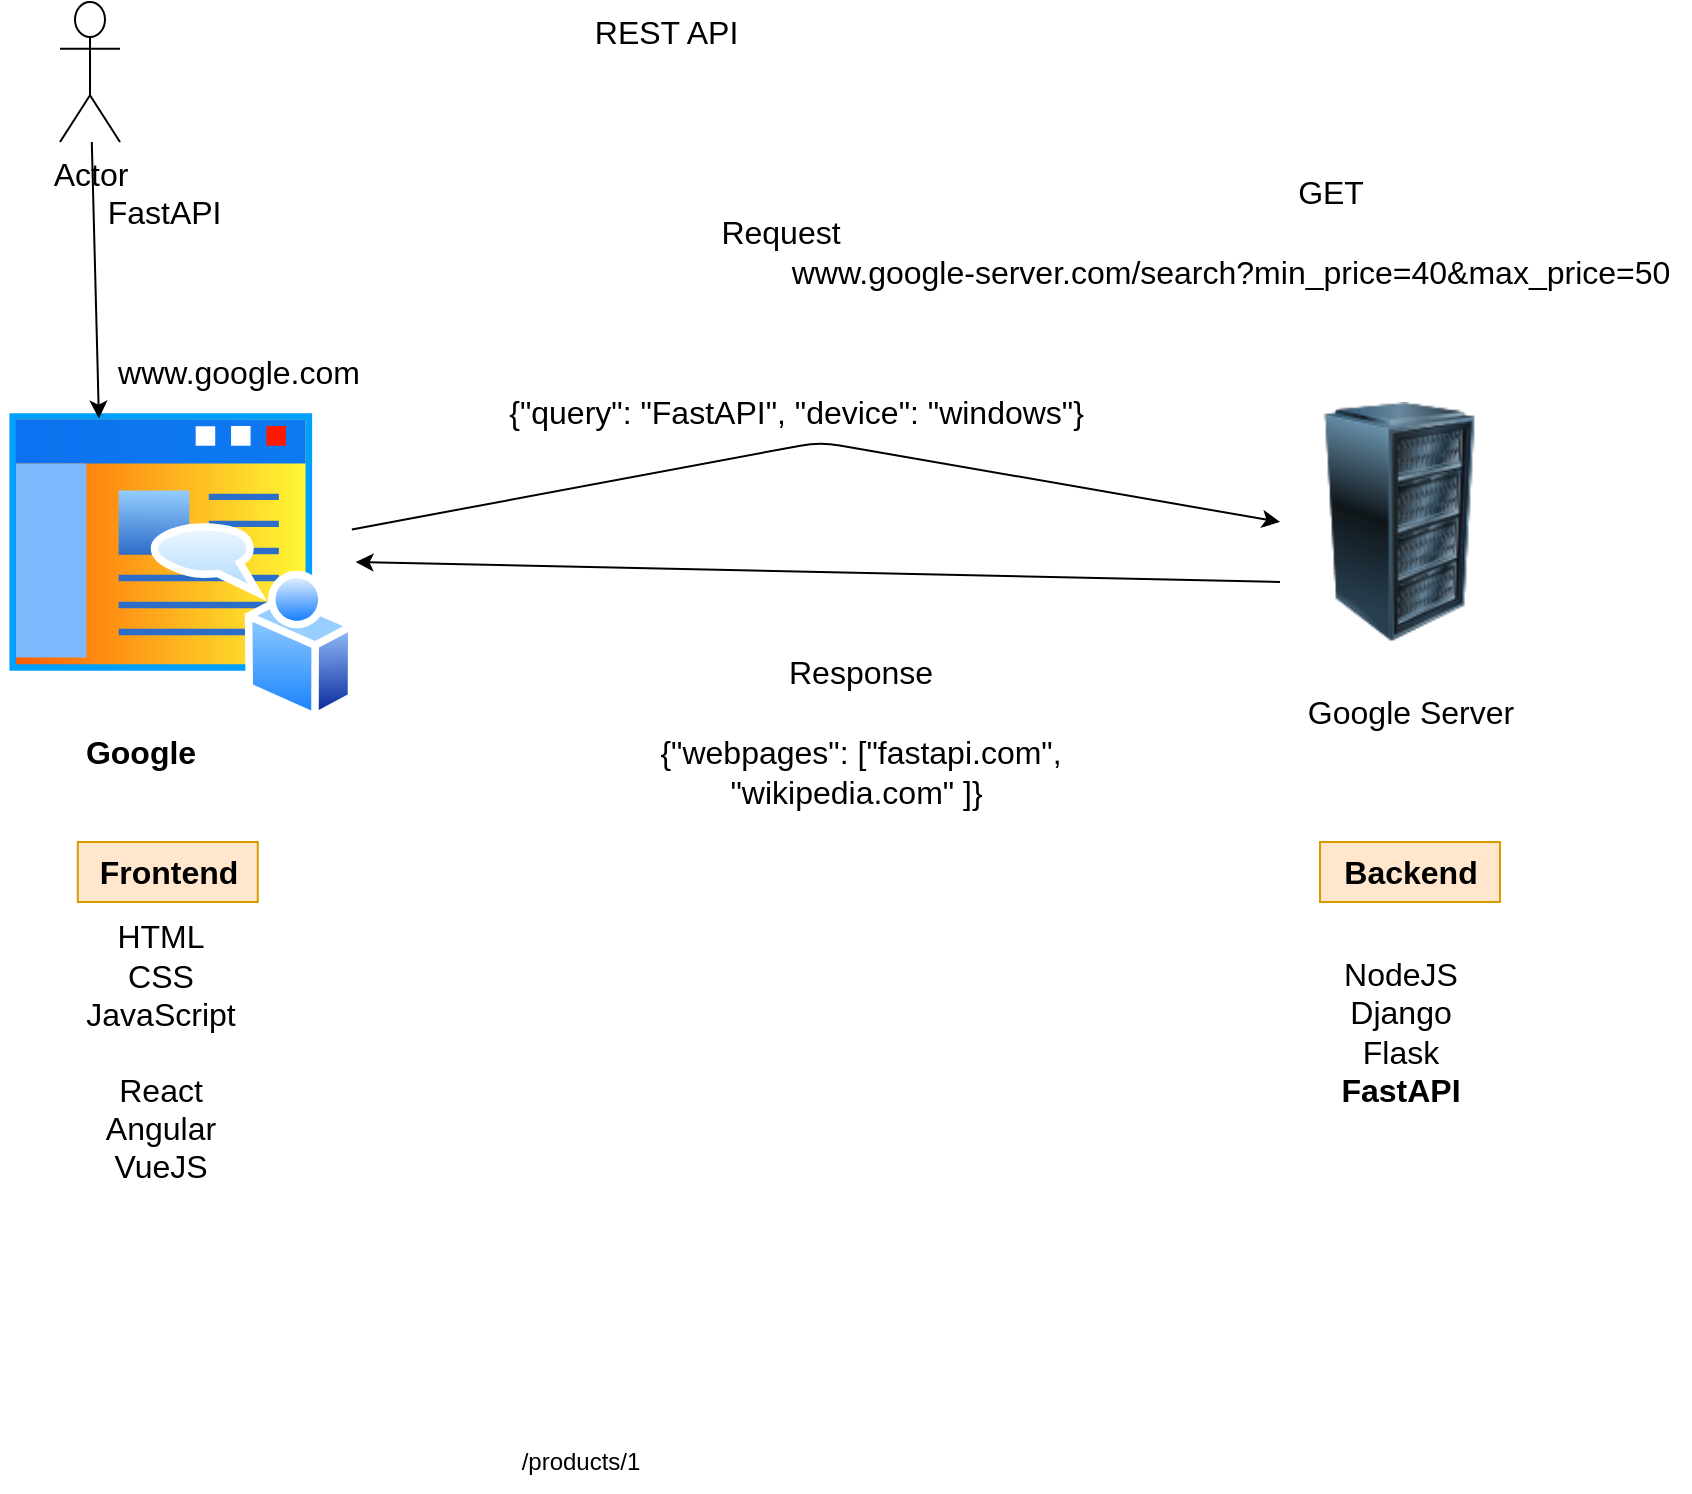 <mxfile>
    <diagram id="GtJbFCxSYVvhqRr7pv9u" name="Page-1">
        <mxGraphModel dx="290" dy="478" grid="1" gridSize="10" guides="1" tooltips="1" connect="1" arrows="1" fold="1" page="1" pageScale="1" pageWidth="850" pageHeight="1100" math="0" shadow="0">
            <root>
                <mxCell id="0"/>
                <mxCell id="1" parent="0"/>
                <mxCell id="14" style="edgeStyle=none;html=1;entryX=0;entryY=0.5;entryDx=0;entryDy=0;fontSize=16;" parent="1" source="5" target="12" edge="1">
                    <mxGeometry relative="1" as="geometry">
                        <Array as="points">
                            <mxPoint x="450" y="280"/>
                        </Array>
                    </mxGeometry>
                </mxCell>
                <mxCell id="5" value="" style="aspect=fixed;perimeter=ellipsePerimeter;html=1;align=center;shadow=0;dashed=0;spacingTop=3;image;image=img/lib/active_directory/home_page.svg;" parent="1" vertex="1">
                    <mxGeometry x="40" y="260" width="177.78" height="160" as="geometry"/>
                </mxCell>
                <mxCell id="6" value="&lt;b&gt;&lt;font style=&quot;font-size: 16px;&quot;&gt;Google&lt;/font&gt;&lt;/b&gt;" style="text;html=1;align=center;verticalAlign=middle;resizable=0;points=[];autosize=1;strokeColor=none;fillColor=none;" parent="1" vertex="1">
                    <mxGeometry x="70" y="420" width="80" height="30" as="geometry"/>
                </mxCell>
                <mxCell id="8" style="edgeStyle=none;html=1;entryX=0.25;entryY=0;entryDx=0;entryDy=0;fontSize=16;" parent="1" source="7" target="5" edge="1">
                    <mxGeometry relative="1" as="geometry"/>
                </mxCell>
                <mxCell id="7" value="Actor" style="shape=umlActor;verticalLabelPosition=bottom;verticalAlign=top;html=1;outlineConnect=0;fontSize=16;" parent="1" vertex="1">
                    <mxGeometry x="70" y="60" width="30" height="70" as="geometry"/>
                </mxCell>
                <mxCell id="11" value="FastAPI&amp;nbsp;" style="text;html=1;align=center;verticalAlign=middle;resizable=0;points=[];autosize=1;strokeColor=none;fillColor=none;fontSize=16;" parent="1" vertex="1">
                    <mxGeometry x="83.89" y="150" width="80" height="30" as="geometry"/>
                </mxCell>
                <mxCell id="18" style="edgeStyle=none;html=1;exitX=0;exitY=0.75;exitDx=0;exitDy=0;entryX=1;entryY=0.5;entryDx=0;entryDy=0;fontSize=16;" parent="1" source="12" target="5" edge="1">
                    <mxGeometry relative="1" as="geometry"/>
                </mxCell>
                <mxCell id="12" value="" style="image;html=1;image=img/lib/clip_art/computers/Server_Rack_128x128.png;fontSize=16;" parent="1" vertex="1">
                    <mxGeometry x="680" y="260" width="120" height="120" as="geometry"/>
                </mxCell>
                <mxCell id="13" value="Google Server" style="text;html=1;align=center;verticalAlign=middle;resizable=0;points=[];autosize=1;strokeColor=none;fillColor=none;fontSize=16;" parent="1" vertex="1">
                    <mxGeometry x="680" y="400" width="130" height="30" as="geometry"/>
                </mxCell>
                <mxCell id="15" value="Request" style="text;html=1;align=center;verticalAlign=middle;resizable=0;points=[];autosize=1;strokeColor=none;fillColor=none;fontSize=16;" parent="1" vertex="1">
                    <mxGeometry x="390" y="160" width="80" height="30" as="geometry"/>
                </mxCell>
                <mxCell id="16" value="{&quot;query&quot;: &quot;FastAPI&quot;, &quot;device&quot;: &quot;windows&quot;}&amp;nbsp;" style="text;html=1;align=center;verticalAlign=middle;resizable=0;points=[];autosize=1;strokeColor=none;fillColor=none;fontSize=16;" parent="1" vertex="1">
                    <mxGeometry x="280" y="250" width="320" height="30" as="geometry"/>
                </mxCell>
                <mxCell id="17" value="{&quot;webpages&quot;: [&quot;fastapi.com&quot;, &lt;br&gt;&quot;wikipedia.com&quot; ]}&amp;nbsp;" style="text;html=1;align=center;verticalAlign=middle;resizable=0;points=[];autosize=1;strokeColor=none;fillColor=none;fontSize=16;" parent="1" vertex="1">
                    <mxGeometry x="360" y="420" width="220" height="50" as="geometry"/>
                </mxCell>
                <mxCell id="19" value="Response" style="text;html=1;align=center;verticalAlign=middle;resizable=0;points=[];autosize=1;strokeColor=none;fillColor=none;fontSize=16;" parent="1" vertex="1">
                    <mxGeometry x="420" y="380" width="100" height="30" as="geometry"/>
                </mxCell>
                <mxCell id="20" value="&lt;b&gt;Backend&lt;/b&gt;" style="text;html=1;align=center;verticalAlign=middle;resizable=0;points=[];autosize=1;strokeColor=#d79b00;fillColor=#ffe6cc;fontSize=16;" parent="1" vertex="1">
                    <mxGeometry x="700" y="480" width="90" height="30" as="geometry"/>
                </mxCell>
                <mxCell id="21" value="&lt;b&gt;Frontend&lt;/b&gt;" style="text;html=1;align=center;verticalAlign=middle;resizable=0;points=[];autosize=1;strokeColor=#d79b00;fillColor=#ffe6cc;fontSize=16;" parent="1" vertex="1">
                    <mxGeometry x="78.89" y="480" width="90" height="30" as="geometry"/>
                </mxCell>
                <mxCell id="22" value="NodeJS&lt;br&gt;Django&lt;br&gt;Flask&lt;br&gt;&lt;b&gt;FastAPI&lt;/b&gt;" style="text;html=1;align=center;verticalAlign=middle;resizable=0;points=[];autosize=1;strokeColor=none;fillColor=none;fontSize=16;" parent="1" vertex="1">
                    <mxGeometry x="700" y="530" width="80" height="90" as="geometry"/>
                </mxCell>
                <mxCell id="23" value="HTML&lt;br&gt;CSS&lt;br&gt;JavaScript&lt;br&gt;&lt;br&gt;React&lt;br&gt;Angular&lt;br&gt;VueJS" style="text;html=1;align=center;verticalAlign=middle;resizable=0;points=[];autosize=1;strokeColor=none;fillColor=none;fontSize=16;" parent="1" vertex="1">
                    <mxGeometry x="70" y="510" width="100" height="150" as="geometry"/>
                </mxCell>
                <mxCell id="24" value="REST API&amp;nbsp;" style="text;html=1;align=center;verticalAlign=middle;resizable=0;points=[];autosize=1;strokeColor=none;fillColor=none;fontSize=16;" parent="1" vertex="1">
                    <mxGeometry x="325" y="60" width="100" height="30" as="geometry"/>
                </mxCell>
                <mxCell id="25" value="GET" style="text;html=1;align=center;verticalAlign=middle;resizable=0;points=[];autosize=1;strokeColor=none;fillColor=none;fontSize=16;" parent="1" vertex="1">
                    <mxGeometry x="675" y="140" width="60" height="30" as="geometry"/>
                </mxCell>
                <mxCell id="26" value="www.google.com" style="text;html=1;align=center;verticalAlign=middle;resizable=0;points=[];autosize=1;strokeColor=none;fillColor=none;fontSize=16;" parent="1" vertex="1">
                    <mxGeometry x="88.89" y="230" width="140" height="30" as="geometry"/>
                </mxCell>
                <mxCell id="27" value="www.google-server.com/search?min_price=40&amp;amp;max_price=50" style="text;html=1;align=center;verticalAlign=middle;resizable=0;points=[];autosize=1;strokeColor=none;fillColor=none;fontSize=16;" parent="1" vertex="1">
                    <mxGeometry x="425" y="180" width="460" height="30" as="geometry"/>
                </mxCell>
                <mxCell id="28" value="/products/1" style="text;html=1;align=center;verticalAlign=middle;resizable=0;points=[];autosize=1;strokeColor=none;fillColor=none;" parent="1" vertex="1">
                    <mxGeometry x="290" y="775" width="80" height="30" as="geometry"/>
                </mxCell>
            </root>
        </mxGraphModel>
    </diagram>
</mxfile>